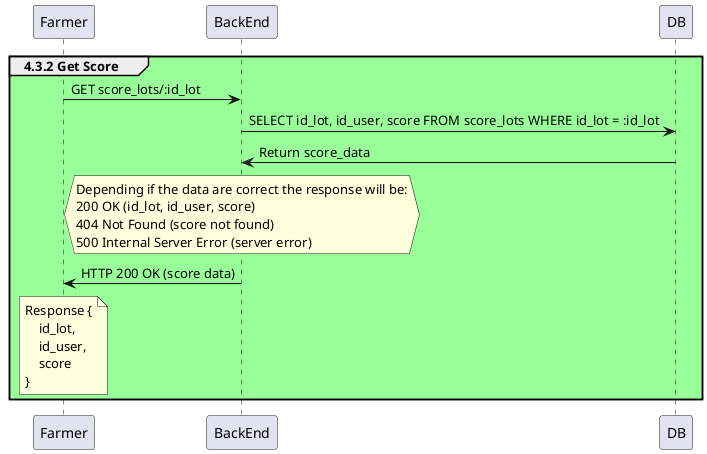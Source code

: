 @startuml

    group #99FF99 4.3.2 Get Score 

        Farmer -> BackEnd: GET score_lots/:id_lot

        BackEnd -> DB: SELECT id_lot, id_user, score FROM score_lots WHERE id_lot = :id_lot

        DB -> BackEnd: Return score_data

        hnote over BackEnd
            Depending if the data are correct the response will be:
            200 OK (id_lot, id_user, score)
            404 Not Found (score not found)
            500 Internal Server Error (server error)
        endnote

        BackEnd -> Farmer: HTTP 200 OK (score data)

        note over Farmer
            Response {
                id_lot,
                id_user,
                score
            }
        endnote

    end group

@enduml